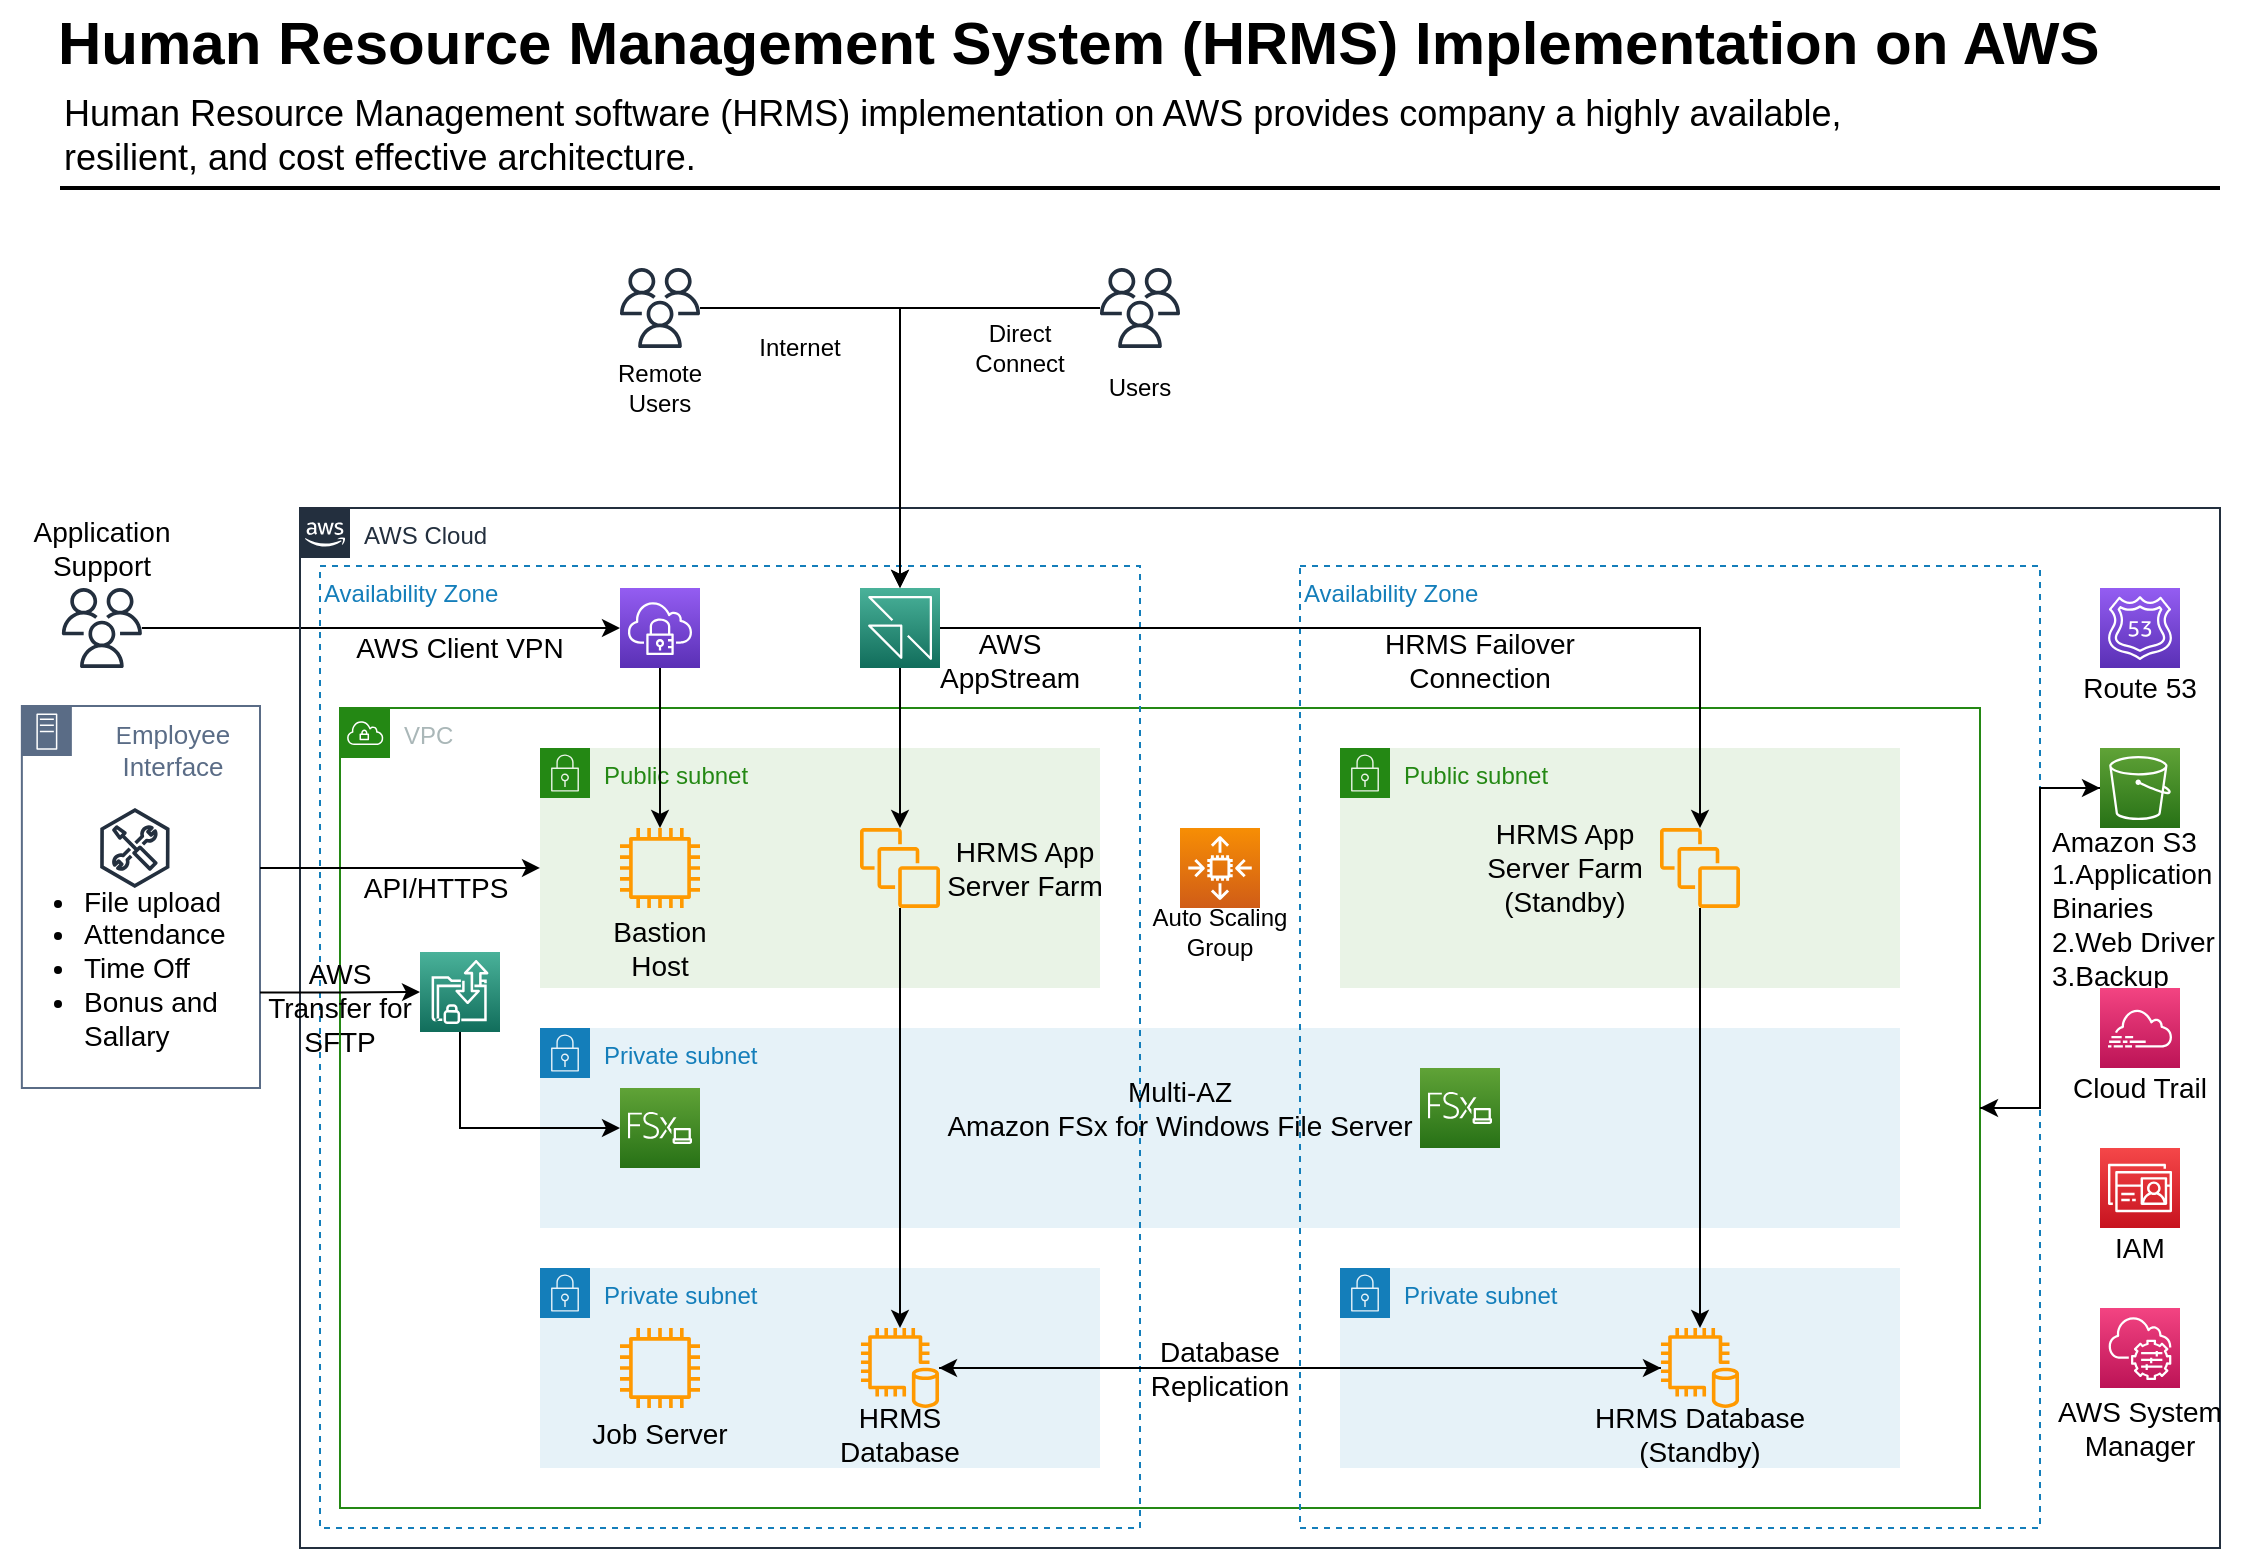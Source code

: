 <mxfile version="15.2.7" type="github">
  <diagram id="Ht1M8jgEwFfnCIfOTk4-" name="Page-1">
    <mxGraphModel dx="1422" dy="661" grid="1" gridSize="10" guides="1" tooltips="1" connect="1" arrows="1" fold="1" page="1" pageScale="1" pageWidth="1169" pageHeight="827" math="0" shadow="0">
      <root>
        <mxCell id="0" />
        <mxCell id="1" parent="0" visible="0" />
        <mxCell id="Jh67MtOWTNyrH5CAgedg-41" value="Groups" parent="0" visible="0" />
        <mxCell id="Jh67MtOWTNyrH5CAgedg-42" value="Icons" style="" parent="0" />
        <mxCell id="Jh67MtOWTNyrH5CAgedg-58" style="edgeStyle=orthogonalEdgeStyle;rounded=0;orthogonalLoop=1;jettySize=auto;html=1;exitX=1;exitY=0.424;exitDx=0;exitDy=0;exitPerimeter=0;" parent="Jh67MtOWTNyrH5CAgedg-42" source="Jh67MtOWTNyrH5CAgedg-55" edge="1">
          <mxGeometry relative="1" as="geometry">
            <mxPoint x="280" y="459.984" as="targetPoint" />
          </mxGeometry>
        </mxCell>
        <mxCell id="BcH7QsxdrP2YL8XhsOHd-153" value="&lt;font style=&quot;font-size: 14px&quot;&gt;&lt;ul&gt;&lt;li&gt;&lt;font style=&quot;font-size: 14px&quot;&gt;File upload&lt;/font&gt;&lt;/li&gt;&lt;li&gt;&lt;font style=&quot;font-size: 14px&quot;&gt;Attendance&lt;/font&gt;&lt;/li&gt;&lt;li&gt;Time Off&lt;/li&gt;&lt;li&gt;Bonus and&lt;br&gt;Sallary&lt;/li&gt;&lt;/ul&gt;&lt;/font&gt;" style="text;html=1;strokeColor=none;fillColor=none;align=left;verticalAlign=middle;whiteSpace=wrap;rounded=0;" vertex="1" parent="Jh67MtOWTNyrH5CAgedg-42">
          <mxGeometry x="10" y="500" width="110" height="20" as="geometry" />
        </mxCell>
        <mxCell id="BcH7QsxdrP2YL8XhsOHd-77" parent="0" />
        <mxCell id="BcH7QsxdrP2YL8XhsOHd-78" value="Human Resource Management System (HRMS) Implementation on AWS" style="text;html=1;resizable=0;points=[];autosize=1;align=left;verticalAlign=top;spacingTop=-4;fontSize=30;fontStyle=1;labelBackgroundColor=none;" vertex="1" parent="BcH7QsxdrP2YL8XhsOHd-77">
          <mxGeometry x="36.5" y="26.5" width="1040" height="40" as="geometry" />
        </mxCell>
        <mxCell id="BcH7QsxdrP2YL8XhsOHd-79" value="&lt;div style=&quot;font-size: 18px&quot;&gt;&lt;font style=&quot;font-size: 18px&quot;&gt;Human Resource Management software (HRMS) implementation on AWS provides company a highly available,&lt;/font&gt;&lt;/div&gt;&lt;div style=&quot;font-size: 18px&quot;&gt;&lt;font style=&quot;font-size: 18px&quot;&gt;resilient, and cost effective architecture.&amp;nbsp;&lt;/font&gt;&lt;/div&gt;" style="text;html=1;resizable=0;points=[];autosize=1;align=left;verticalAlign=top;spacingTop=-4;fontSize=16;labelBackgroundColor=none;" vertex="1" parent="BcH7QsxdrP2YL8XhsOHd-77">
          <mxGeometry x="40" y="70" width="900" height="40" as="geometry" />
        </mxCell>
        <mxCell id="BcH7QsxdrP2YL8XhsOHd-80" value="" style="line;strokeWidth=2;html=1;fontSize=14;labelBackgroundColor=none;" vertex="1" parent="BcH7QsxdrP2YL8XhsOHd-77">
          <mxGeometry x="40" y="115" width="1080" height="10" as="geometry" />
        </mxCell>
        <mxCell id="BcH7QsxdrP2YL8XhsOHd-81" style="edgeStyle=orthogonalEdgeStyle;rounded=0;orthogonalLoop=1;jettySize=auto;html=1;entryX=0;entryY=0.5;entryDx=0;entryDy=0;entryPerimeter=0;" edge="1" parent="BcH7QsxdrP2YL8XhsOHd-77" source="BcH7QsxdrP2YL8XhsOHd-123" target="BcH7QsxdrP2YL8XhsOHd-102">
          <mxGeometry relative="1" as="geometry">
            <mxPoint x="150" y="350" as="targetPoint" />
          </mxGeometry>
        </mxCell>
        <mxCell id="BcH7QsxdrP2YL8XhsOHd-82" value="Groups" parent="0" />
        <mxCell id="BcH7QsxdrP2YL8XhsOHd-92" value="&lt;div style=&quot;text-align: center&quot;&gt;&lt;span&gt;E&lt;/span&gt;&lt;span style=&quot;font-size: 13px&quot;&gt;mployee Interface&lt;/span&gt;&lt;/div&gt;" style="points=[[0,0],[0.25,0],[0.5,0],[0.75,0],[1,0],[1,0.25],[1,0.5],[1,0.75],[1,1],[0.75,1],[0.5,1],[0.25,1],[0,1],[0,0.75],[0,0.5],[0,0.25]];outlineConnect=0;gradientColor=none;html=1;whiteSpace=wrap;fontSize=12;fontStyle=0;shape=mxgraph.aws4.group;grIcon=mxgraph.aws4.group_on_premise;strokeColor=#5A6C86;fillColor=none;verticalAlign=top;align=left;spacingLeft=30;fontColor=#5A6C86;dashed=0;" vertex="1" parent="BcH7QsxdrP2YL8XhsOHd-82">
          <mxGeometry x="20.93" y="379" width="119.07" height="191" as="geometry" />
        </mxCell>
        <mxCell id="BcH7QsxdrP2YL8XhsOHd-83" value="AWS Cloud" style="points=[[0,0],[0.25,0],[0.5,0],[0.75,0],[1,0],[1,0.25],[1,0.5],[1,0.75],[1,1],[0.75,1],[0.5,1],[0.25,1],[0,1],[0,0.75],[0,0.5],[0,0.25]];outlineConnect=0;gradientColor=none;html=1;whiteSpace=wrap;fontSize=12;fontStyle=0;shape=mxgraph.aws4.group;grIcon=mxgraph.aws4.group_aws_cloud_alt;strokeColor=#232F3E;fillColor=none;verticalAlign=top;align=left;spacingLeft=30;fontColor=#232F3E;dashed=0;labelBackgroundColor=none;" vertex="1" parent="BcH7QsxdrP2YL8XhsOHd-82">
          <mxGeometry x="160" y="280" width="960" height="520" as="geometry" />
        </mxCell>
        <mxCell id="BcH7QsxdrP2YL8XhsOHd-86" value="VPC" style="points=[[0,0],[0.25,0],[0.5,0],[0.75,0],[1,0],[1,0.25],[1,0.5],[1,0.75],[1,1],[0.75,1],[0.5,1],[0.25,1],[0,1],[0,0.75],[0,0.5],[0,0.25]];outlineConnect=0;gradientColor=none;html=1;whiteSpace=wrap;fontSize=12;fontStyle=0;shape=mxgraph.aws4.group;grIcon=mxgraph.aws4.group_vpc;strokeColor=#248814;fillColor=none;verticalAlign=top;align=left;spacingLeft=30;fontColor=#AAB7B8;dashed=0;" vertex="1" parent="BcH7QsxdrP2YL8XhsOHd-82">
          <mxGeometry x="180" y="380" width="820" height="400" as="geometry" />
        </mxCell>
        <mxCell id="BcH7QsxdrP2YL8XhsOHd-87" value="Public subnet" style="points=[[0,0],[0.25,0],[0.5,0],[0.75,0],[1,0],[1,0.25],[1,0.5],[1,0.75],[1,1],[0.75,1],[0.5,1],[0.25,1],[0,1],[0,0.75],[0,0.5],[0,0.25]];outlineConnect=0;gradientColor=none;html=1;whiteSpace=wrap;fontSize=12;fontStyle=0;shape=mxgraph.aws4.group;grIcon=mxgraph.aws4.group_security_group;grStroke=0;strokeColor=#248814;fillColor=#E9F3E6;verticalAlign=top;align=left;spacingLeft=30;fontColor=#248814;dashed=0;" vertex="1" parent="BcH7QsxdrP2YL8XhsOHd-82">
          <mxGeometry x="680" y="400" width="280" height="120" as="geometry" />
        </mxCell>
        <mxCell id="BcH7QsxdrP2YL8XhsOHd-88" value="Public subnet" style="points=[[0,0],[0.25,0],[0.5,0],[0.75,0],[1,0],[1,0.25],[1,0.5],[1,0.75],[1,1],[0.75,1],[0.5,1],[0.25,1],[0,1],[0,0.75],[0,0.5],[0,0.25]];outlineConnect=0;gradientColor=none;html=1;whiteSpace=wrap;fontSize=12;fontStyle=0;shape=mxgraph.aws4.group;grIcon=mxgraph.aws4.group_security_group;grStroke=0;strokeColor=#248814;fillColor=#E9F3E6;verticalAlign=top;align=left;spacingLeft=30;fontColor=#248814;dashed=0;" vertex="1" parent="BcH7QsxdrP2YL8XhsOHd-82">
          <mxGeometry x="280" y="400" width="280" height="120" as="geometry" />
        </mxCell>
        <mxCell id="BcH7QsxdrP2YL8XhsOHd-89" value="Private subnet" style="points=[[0,0],[0.25,0],[0.5,0],[0.75,0],[1,0],[1,0.25],[1,0.5],[1,0.75],[1,1],[0.75,1],[0.5,1],[0.25,1],[0,1],[0,0.75],[0,0.5],[0,0.25]];outlineConnect=0;gradientColor=none;html=1;whiteSpace=wrap;fontSize=12;fontStyle=0;shape=mxgraph.aws4.group;grIcon=mxgraph.aws4.group_security_group;grStroke=0;strokeColor=#147EBA;fillColor=#E6F2F8;verticalAlign=top;align=left;spacingLeft=30;fontColor=#147EBA;dashed=0;" vertex="1" parent="BcH7QsxdrP2YL8XhsOHd-82">
          <mxGeometry x="280" y="540" width="680" height="100" as="geometry" />
        </mxCell>
        <mxCell id="BcH7QsxdrP2YL8XhsOHd-90" value="Private subnet" style="points=[[0,0],[0.25,0],[0.5,0],[0.75,0],[1,0],[1,0.25],[1,0.5],[1,0.75],[1,1],[0.75,1],[0.5,1],[0.25,1],[0,1],[0,0.75],[0,0.5],[0,0.25]];outlineConnect=0;gradientColor=none;html=1;whiteSpace=wrap;fontSize=12;fontStyle=0;shape=mxgraph.aws4.group;grIcon=mxgraph.aws4.group_security_group;grStroke=0;strokeColor=#147EBA;fillColor=#E6F2F8;verticalAlign=top;align=left;spacingLeft=30;fontColor=#147EBA;dashed=0;" vertex="1" parent="BcH7QsxdrP2YL8XhsOHd-82">
          <mxGeometry x="280" y="660" width="280" height="100" as="geometry" />
        </mxCell>
        <mxCell id="BcH7QsxdrP2YL8XhsOHd-91" value="Private subnet" style="points=[[0,0],[0.25,0],[0.5,0],[0.75,0],[1,0],[1,0.25],[1,0.5],[1,0.75],[1,1],[0.75,1],[0.5,1],[0.25,1],[0,1],[0,0.75],[0,0.5],[0,0.25]];outlineConnect=0;gradientColor=none;html=1;whiteSpace=wrap;fontSize=12;fontStyle=0;shape=mxgraph.aws4.group;grIcon=mxgraph.aws4.group_security_group;grStroke=0;strokeColor=#147EBA;fillColor=#E6F2F8;verticalAlign=top;align=left;spacingLeft=30;fontColor=#147EBA;dashed=0;" vertex="1" parent="BcH7QsxdrP2YL8XhsOHd-82">
          <mxGeometry x="680" y="660" width="280" height="100" as="geometry" />
        </mxCell>
        <mxCell id="BcH7QsxdrP2YL8XhsOHd-84" value="Availability Zone" style="fillColor=none;strokeColor=#147EBA;dashed=1;verticalAlign=top;fontStyle=0;fontColor=#147EBA;align=left;" vertex="1" parent="BcH7QsxdrP2YL8XhsOHd-82">
          <mxGeometry x="170" y="309" width="410" height="481" as="geometry" />
        </mxCell>
        <mxCell id="BcH7QsxdrP2YL8XhsOHd-85" value="Availability Zone" style="fillColor=none;strokeColor=#147EBA;dashed=1;verticalAlign=top;fontStyle=0;fontColor=#147EBA;align=left;" vertex="1" parent="BcH7QsxdrP2YL8XhsOHd-82">
          <mxGeometry x="660" y="309" width="370" height="481" as="geometry" />
        </mxCell>
        <mxCell id="BcH7QsxdrP2YL8XhsOHd-93" value="Icons" parent="0" />
        <mxCell id="BcH7QsxdrP2YL8XhsOHd-94" style="edgeStyle=orthogonalEdgeStyle;rounded=0;orthogonalLoop=1;jettySize=auto;html=1;entryX=0.5;entryY=0;entryDx=0;entryDy=0;entryPerimeter=0;" edge="1" parent="BcH7QsxdrP2YL8XhsOHd-93" source="BcH7QsxdrP2YL8XhsOHd-95" target="BcH7QsxdrP2YL8XhsOHd-100">
          <mxGeometry relative="1" as="geometry" />
        </mxCell>
        <mxCell id="BcH7QsxdrP2YL8XhsOHd-95" value="" style="outlineConnect=0;fontColor=#232F3E;gradientColor=none;fillColor=#232F3E;strokeColor=none;dashed=0;verticalLabelPosition=bottom;verticalAlign=top;align=center;html=1;fontSize=12;fontStyle=0;aspect=fixed;pointerEvents=1;shape=mxgraph.aws4.users;" vertex="1" parent="BcH7QsxdrP2YL8XhsOHd-93">
          <mxGeometry x="320" y="160" width="40" height="40" as="geometry" />
        </mxCell>
        <mxCell id="BcH7QsxdrP2YL8XhsOHd-96" style="edgeStyle=orthogonalEdgeStyle;rounded=0;orthogonalLoop=1;jettySize=auto;html=1;entryX=0.5;entryY=0;entryDx=0;entryDy=0;entryPerimeter=0;" edge="1" parent="BcH7QsxdrP2YL8XhsOHd-93" source="BcH7QsxdrP2YL8XhsOHd-97" target="BcH7QsxdrP2YL8XhsOHd-100">
          <mxGeometry relative="1" as="geometry" />
        </mxCell>
        <mxCell id="BcH7QsxdrP2YL8XhsOHd-97" value="" style="outlineConnect=0;fontColor=#232F3E;gradientColor=none;fillColor=#232F3E;strokeColor=none;dashed=0;verticalLabelPosition=bottom;verticalAlign=top;align=center;html=1;fontSize=12;fontStyle=0;aspect=fixed;pointerEvents=1;shape=mxgraph.aws4.users;" vertex="1" parent="BcH7QsxdrP2YL8XhsOHd-93">
          <mxGeometry x="560" y="160" width="40" height="40" as="geometry" />
        </mxCell>
        <mxCell id="BcH7QsxdrP2YL8XhsOHd-98" style="edgeStyle=orthogonalEdgeStyle;rounded=0;orthogonalLoop=1;jettySize=auto;html=1;entryX=0.5;entryY=0;entryDx=0;entryDy=0;entryPerimeter=0;" edge="1" parent="BcH7QsxdrP2YL8XhsOHd-93" source="BcH7QsxdrP2YL8XhsOHd-100" target="BcH7QsxdrP2YL8XhsOHd-105">
          <mxGeometry relative="1" as="geometry" />
        </mxCell>
        <mxCell id="BcH7QsxdrP2YL8XhsOHd-99" style="edgeStyle=orthogonalEdgeStyle;rounded=0;orthogonalLoop=1;jettySize=auto;html=1;" edge="1" parent="BcH7QsxdrP2YL8XhsOHd-93" source="BcH7QsxdrP2YL8XhsOHd-100" target="BcH7QsxdrP2YL8XhsOHd-114">
          <mxGeometry relative="1" as="geometry" />
        </mxCell>
        <mxCell id="BcH7QsxdrP2YL8XhsOHd-100" value="" style="points=[[0,0,0],[0.25,0,0],[0.5,0,0],[0.75,0,0],[1,0,0],[0,1,0],[0.25,1,0],[0.5,1,0],[0.75,1,0],[1,1,0],[0,0.25,0],[0,0.5,0],[0,0.75,0],[1,0.25,0],[1,0.5,0],[1,0.75,0]];outlineConnect=0;fontColor=#232F3E;gradientColor=#4AB29A;gradientDirection=north;fillColor=#116D5B;strokeColor=#ffffff;dashed=0;verticalLabelPosition=bottom;verticalAlign=top;align=center;html=1;fontSize=12;fontStyle=0;aspect=fixed;shape=mxgraph.aws4.resourceIcon;resIcon=mxgraph.aws4.appstream_20;" vertex="1" parent="BcH7QsxdrP2YL8XhsOHd-93">
          <mxGeometry x="440" y="320" width="40" height="40" as="geometry" />
        </mxCell>
        <mxCell id="BcH7QsxdrP2YL8XhsOHd-101" style="edgeStyle=orthogonalEdgeStyle;rounded=0;orthogonalLoop=1;jettySize=auto;html=1;" edge="1" parent="BcH7QsxdrP2YL8XhsOHd-93" source="BcH7QsxdrP2YL8XhsOHd-102" target="BcH7QsxdrP2YL8XhsOHd-103">
          <mxGeometry relative="1" as="geometry" />
        </mxCell>
        <mxCell id="BcH7QsxdrP2YL8XhsOHd-102" value="" style="points=[[0,0,0],[0.25,0,0],[0.5,0,0],[0.75,0,0],[1,0,0],[0,1,0],[0.25,1,0],[0.5,1,0],[0.75,1,0],[1,1,0],[0,0.25,0],[0,0.5,0],[0,0.75,0],[1,0.25,0],[1,0.5,0],[1,0.75,0]];outlineConnect=0;fontColor=#232F3E;gradientColor=#945DF2;gradientDirection=north;fillColor=#5A30B5;strokeColor=#ffffff;dashed=0;verticalLabelPosition=bottom;verticalAlign=top;align=center;html=1;fontSize=12;fontStyle=0;aspect=fixed;shape=mxgraph.aws4.resourceIcon;resIcon=mxgraph.aws4.client_vpn;" vertex="1" parent="BcH7QsxdrP2YL8XhsOHd-93">
          <mxGeometry x="320" y="320" width="40" height="40" as="geometry" />
        </mxCell>
        <mxCell id="BcH7QsxdrP2YL8XhsOHd-103" value="" style="outlineConnect=0;fontColor=#232F3E;gradientColor=none;fillColor=#FF9900;strokeColor=none;dashed=0;verticalLabelPosition=bottom;verticalAlign=top;align=center;html=1;fontSize=12;fontStyle=0;aspect=fixed;pointerEvents=1;shape=mxgraph.aws4.instance2;" vertex="1" parent="BcH7QsxdrP2YL8XhsOHd-93">
          <mxGeometry x="320" y="440" width="40" height="40" as="geometry" />
        </mxCell>
        <mxCell id="BcH7QsxdrP2YL8XhsOHd-104" style="edgeStyle=orthogonalEdgeStyle;rounded=0;orthogonalLoop=1;jettySize=auto;html=1;" edge="1" parent="BcH7QsxdrP2YL8XhsOHd-93" source="BcH7QsxdrP2YL8XhsOHd-105" target="BcH7QsxdrP2YL8XhsOHd-111">
          <mxGeometry relative="1" as="geometry" />
        </mxCell>
        <mxCell id="BcH7QsxdrP2YL8XhsOHd-105" value="" style="outlineConnect=0;fontColor=#232F3E;gradientColor=none;fillColor=#FF9900;strokeColor=none;dashed=0;verticalLabelPosition=bottom;verticalAlign=top;align=center;html=1;fontSize=12;fontStyle=0;aspect=fixed;pointerEvents=1;shape=mxgraph.aws4.instances;" vertex="1" parent="BcH7QsxdrP2YL8XhsOHd-93">
          <mxGeometry x="440" y="440" width="40" height="40" as="geometry" />
        </mxCell>
        <mxCell id="BcH7QsxdrP2YL8XhsOHd-106" style="edgeStyle=orthogonalEdgeStyle;rounded=0;orthogonalLoop=1;jettySize=auto;html=1;entryX=0;entryY=0.5;entryDx=0;entryDy=0;entryPerimeter=0;exitX=0.5;exitY=1;exitDx=0;exitDy=0;exitPerimeter=0;" edge="1" parent="BcH7QsxdrP2YL8XhsOHd-93" source="BcH7QsxdrP2YL8XhsOHd-107" target="BcH7QsxdrP2YL8XhsOHd-108">
          <mxGeometry relative="1" as="geometry">
            <mxPoint x="240" y="600" as="targetPoint" />
          </mxGeometry>
        </mxCell>
        <mxCell id="BcH7QsxdrP2YL8XhsOHd-107" value="" style="points=[[0,0,0],[0.25,0,0],[0.5,0,0],[0.75,0,0],[1,0,0],[0,1,0],[0.25,1,0],[0.5,1,0],[0.75,1,0],[1,1,0],[0,0.25,0],[0,0.5,0],[0,0.75,0],[1,0.25,0],[1,0.5,0],[1,0.75,0]];outlineConnect=0;fontColor=#232F3E;gradientColor=#4AB29A;gradientDirection=north;fillColor=#116D5B;strokeColor=#ffffff;dashed=0;verticalLabelPosition=bottom;verticalAlign=top;align=center;html=1;fontSize=12;fontStyle=0;aspect=fixed;shape=mxgraph.aws4.resourceIcon;resIcon=mxgraph.aws4.transfer_for_sftp;" vertex="1" parent="BcH7QsxdrP2YL8XhsOHd-93">
          <mxGeometry x="220" y="502" width="40" height="40" as="geometry" />
        </mxCell>
        <mxCell id="BcH7QsxdrP2YL8XhsOHd-108" value="" style="points=[[0,0,0],[0.25,0,0],[0.5,0,0],[0.75,0,0],[1,0,0],[0,1,0],[0.25,1,0],[0.5,1,0],[0.75,1,0],[1,1,0],[0,0.25,0],[0,0.5,0],[0,0.75,0],[1,0.25,0],[1,0.5,0],[1,0.75,0]];outlineConnect=0;fontColor=#232F3E;gradientColor=#60A337;gradientDirection=north;fillColor=#277116;strokeColor=#ffffff;dashed=0;verticalLabelPosition=bottom;verticalAlign=top;align=center;html=1;fontSize=12;fontStyle=0;aspect=fixed;shape=mxgraph.aws4.resourceIcon;resIcon=mxgraph.aws4.fsx_for_windows_file_server;" vertex="1" parent="BcH7QsxdrP2YL8XhsOHd-93">
          <mxGeometry x="320" y="570" width="40" height="40" as="geometry" />
        </mxCell>
        <mxCell id="BcH7QsxdrP2YL8XhsOHd-109" value="" style="outlineConnect=0;fontColor=#232F3E;gradientColor=none;fillColor=#FF9900;strokeColor=none;dashed=0;verticalLabelPosition=bottom;verticalAlign=top;align=center;html=1;fontSize=12;fontStyle=0;aspect=fixed;pointerEvents=1;shape=mxgraph.aws4.instance2;" vertex="1" parent="BcH7QsxdrP2YL8XhsOHd-93">
          <mxGeometry x="320" y="690" width="40" height="40" as="geometry" />
        </mxCell>
        <mxCell id="BcH7QsxdrP2YL8XhsOHd-110" style="edgeStyle=orthogonalEdgeStyle;rounded=0;orthogonalLoop=1;jettySize=auto;html=1;" edge="1" parent="BcH7QsxdrP2YL8XhsOHd-93" source="BcH7QsxdrP2YL8XhsOHd-111" target="BcH7QsxdrP2YL8XhsOHd-117">
          <mxGeometry relative="1" as="geometry" />
        </mxCell>
        <mxCell id="BcH7QsxdrP2YL8XhsOHd-111" value="" style="outlineConnect=0;fontColor=#232F3E;gradientColor=none;fillColor=#FF9900;strokeColor=none;dashed=0;verticalLabelPosition=bottom;verticalAlign=top;align=center;html=1;fontSize=12;fontStyle=0;aspect=fixed;pointerEvents=1;shape=mxgraph.aws4.db_on_instance2;" vertex="1" parent="BcH7QsxdrP2YL8XhsOHd-93">
          <mxGeometry x="440" y="690" width="40" height="40" as="geometry" />
        </mxCell>
        <mxCell id="BcH7QsxdrP2YL8XhsOHd-112" value="" style="points=[[0,0,0],[0.25,0,0],[0.5,0,0],[0.75,0,0],[1,0,0],[0,1,0],[0.25,1,0],[0.5,1,0],[0.75,1,0],[1,1,0],[0,0.25,0],[0,0.5,0],[0,0.75,0],[1,0.25,0],[1,0.5,0],[1,0.75,0]];outlineConnect=0;fontColor=#232F3E;gradientColor=#F78E04;gradientDirection=north;fillColor=#D05C17;strokeColor=#ffffff;dashed=0;verticalLabelPosition=bottom;verticalAlign=top;align=center;html=1;fontSize=12;fontStyle=0;aspect=fixed;shape=mxgraph.aws4.resourceIcon;resIcon=mxgraph.aws4.auto_scaling2;" vertex="1" parent="BcH7QsxdrP2YL8XhsOHd-93">
          <mxGeometry x="600" y="440" width="40" height="40" as="geometry" />
        </mxCell>
        <mxCell id="BcH7QsxdrP2YL8XhsOHd-113" style="edgeStyle=orthogonalEdgeStyle;rounded=0;orthogonalLoop=1;jettySize=auto;html=1;" edge="1" parent="BcH7QsxdrP2YL8XhsOHd-93" source="BcH7QsxdrP2YL8XhsOHd-114" target="BcH7QsxdrP2YL8XhsOHd-117">
          <mxGeometry relative="1" as="geometry" />
        </mxCell>
        <mxCell id="BcH7QsxdrP2YL8XhsOHd-114" value="" style="outlineConnect=0;fontColor=#232F3E;gradientColor=none;fillColor=#FF9900;strokeColor=none;dashed=0;verticalLabelPosition=bottom;verticalAlign=top;align=center;html=1;fontSize=12;fontStyle=0;aspect=fixed;pointerEvents=1;shape=mxgraph.aws4.instances;" vertex="1" parent="BcH7QsxdrP2YL8XhsOHd-93">
          <mxGeometry x="840" y="440" width="40" height="40" as="geometry" />
        </mxCell>
        <mxCell id="BcH7QsxdrP2YL8XhsOHd-115" value="" style="points=[[0,0,0],[0.25,0,0],[0.5,0,0],[0.75,0,0],[1,0,0],[0,1,0],[0.25,1,0],[0.5,1,0],[0.75,1,0],[1,1,0],[0,0.25,0],[0,0.5,0],[0,0.75,0],[1,0.25,0],[1,0.5,0],[1,0.75,0]];outlineConnect=0;fontColor=#232F3E;gradientColor=#60A337;gradientDirection=north;fillColor=#277116;strokeColor=#ffffff;dashed=0;verticalLabelPosition=bottom;verticalAlign=top;align=center;html=1;fontSize=12;fontStyle=0;aspect=fixed;shape=mxgraph.aws4.resourceIcon;resIcon=mxgraph.aws4.fsx_for_windows_file_server;" vertex="1" parent="BcH7QsxdrP2YL8XhsOHd-93">
          <mxGeometry x="720" y="560" width="40" height="40" as="geometry" />
        </mxCell>
        <mxCell id="BcH7QsxdrP2YL8XhsOHd-116" style="edgeStyle=orthogonalEdgeStyle;rounded=0;orthogonalLoop=1;jettySize=auto;html=1;" edge="1" parent="BcH7QsxdrP2YL8XhsOHd-93" source="BcH7QsxdrP2YL8XhsOHd-117" target="BcH7QsxdrP2YL8XhsOHd-111">
          <mxGeometry relative="1" as="geometry" />
        </mxCell>
        <mxCell id="BcH7QsxdrP2YL8XhsOHd-117" value="" style="outlineConnect=0;fontColor=#232F3E;gradientColor=none;fillColor=#FF9900;strokeColor=none;dashed=0;verticalLabelPosition=bottom;verticalAlign=top;align=center;html=1;fontSize=12;fontStyle=0;aspect=fixed;pointerEvents=1;shape=mxgraph.aws4.db_on_instance2;" vertex="1" parent="BcH7QsxdrP2YL8XhsOHd-93">
          <mxGeometry x="840" y="690" width="40" height="40" as="geometry" />
        </mxCell>
        <mxCell id="BcH7QsxdrP2YL8XhsOHd-118" value="" style="points=[[0,0,0],[0.25,0,0],[0.5,0,0],[0.75,0,0],[1,0,0],[0,1,0],[0.25,1,0],[0.5,1,0],[0.75,1,0],[1,1,0],[0,0.25,0],[0,0.5,0],[0,0.75,0],[1,0.25,0],[1,0.5,0],[1,0.75,0]];points=[[0,0,0],[0.25,0,0],[0.5,0,0],[0.75,0,0],[1,0,0],[0,1,0],[0.25,1,0],[0.5,1,0],[0.75,1,0],[1,1,0],[0,0.25,0],[0,0.5,0],[0,0.75,0],[1,0.25,0],[1,0.5,0],[1,0.75,0]];outlineConnect=0;fontColor=#232F3E;gradientColor=#F34482;gradientDirection=north;fillColor=#BC1356;strokeColor=#ffffff;dashed=0;verticalLabelPosition=bottom;verticalAlign=top;align=center;html=1;fontSize=12;fontStyle=0;aspect=fixed;shape=mxgraph.aws4.resourceIcon;resIcon=mxgraph.aws4.systems_manager;" vertex="1" parent="BcH7QsxdrP2YL8XhsOHd-93">
          <mxGeometry x="1060" y="680" width="40" height="40" as="geometry" />
        </mxCell>
        <mxCell id="BcH7QsxdrP2YL8XhsOHd-119" value="" style="points=[[0,0,0],[0.25,0,0],[0.5,0,0],[0.75,0,0],[1,0,0],[0,1,0],[0.25,1,0],[0.5,1,0],[0.75,1,0],[1,1,0],[0,0.25,0],[0,0.5,0],[0,0.75,0],[1,0.25,0],[1,0.5,0],[1,0.75,0]];outlineConnect=0;fontColor=#232F3E;gradientColor=#F54749;gradientDirection=north;fillColor=#C7131F;strokeColor=#ffffff;dashed=0;verticalLabelPosition=bottom;verticalAlign=top;align=center;html=1;fontSize=12;fontStyle=0;aspect=fixed;shape=mxgraph.aws4.resourceIcon;resIcon=mxgraph.aws4.directory_service;" vertex="1" parent="BcH7QsxdrP2YL8XhsOHd-93">
          <mxGeometry x="1060" y="600" width="40" height="40" as="geometry" />
        </mxCell>
        <mxCell id="BcH7QsxdrP2YL8XhsOHd-120" style="edgeStyle=orthogonalEdgeStyle;rounded=0;orthogonalLoop=1;jettySize=auto;html=1;" edge="1" parent="BcH7QsxdrP2YL8XhsOHd-93" source="BcH7QsxdrP2YL8XhsOHd-121" target="BcH7QsxdrP2YL8XhsOHd-86">
          <mxGeometry relative="1" as="geometry" />
        </mxCell>
        <mxCell id="BcH7QsxdrP2YL8XhsOHd-121" value="" style="points=[[0,0,0],[0.25,0,0],[0.5,0,0],[0.75,0,0],[1,0,0],[0,1,0],[0.25,1,0],[0.5,1,0],[0.75,1,0],[1,1,0],[0,0.25,0],[0,0.5,0],[0,0.75,0],[1,0.25,0],[1,0.5,0],[1,0.75,0]];outlineConnect=0;fontColor=#232F3E;gradientColor=#60A337;gradientDirection=north;fillColor=#277116;strokeColor=#ffffff;dashed=0;verticalLabelPosition=bottom;verticalAlign=top;align=center;html=1;fontSize=12;fontStyle=0;aspect=fixed;shape=mxgraph.aws4.resourceIcon;resIcon=mxgraph.aws4.s3;" vertex="1" parent="BcH7QsxdrP2YL8XhsOHd-93">
          <mxGeometry x="1060" y="400" width="40" height="40" as="geometry" />
        </mxCell>
        <mxCell id="BcH7QsxdrP2YL8XhsOHd-122" value="" style="points=[[0,0,0],[0.25,0,0],[0.5,0,0],[0.75,0,0],[1,0,0],[0,1,0],[0.25,1,0],[0.5,1,0],[0.75,1,0],[1,1,0],[0,0.25,0],[0,0.5,0],[0,0.75,0],[1,0.25,0],[1,0.5,0],[1,0.75,0]];outlineConnect=0;fontColor=#232F3E;gradientColor=#945DF2;gradientDirection=north;fillColor=#5A30B5;strokeColor=#ffffff;dashed=0;verticalLabelPosition=bottom;verticalAlign=top;align=center;html=1;fontSize=12;fontStyle=0;aspect=fixed;shape=mxgraph.aws4.resourceIcon;resIcon=mxgraph.aws4.route_53;" vertex="1" parent="BcH7QsxdrP2YL8XhsOHd-93">
          <mxGeometry x="1060" y="320" width="40" height="40" as="geometry" />
        </mxCell>
        <mxCell id="BcH7QsxdrP2YL8XhsOHd-123" value="" style="outlineConnect=0;fontColor=#232F3E;gradientColor=none;fillColor=#232F3E;strokeColor=none;dashed=0;verticalLabelPosition=bottom;verticalAlign=top;align=center;html=1;fontSize=12;fontStyle=0;aspect=fixed;pointerEvents=1;shape=mxgraph.aws4.users;" vertex="1" parent="BcH7QsxdrP2YL8XhsOHd-93">
          <mxGeometry x="40.93" y="320" width="40" height="40" as="geometry" />
        </mxCell>
        <mxCell id="BcH7QsxdrP2YL8XhsOHd-124" value="" style="outlineConnect=0;fontColor=#232F3E;gradientColor=none;fillColor=#232F3E;strokeColor=none;dashed=0;verticalLabelPosition=bottom;verticalAlign=top;align=center;html=1;fontSize=12;fontStyle=0;aspect=fixed;pointerEvents=1;shape=mxgraph.aws4.external_toolkit;spacing=0;" vertex="1" parent="BcH7QsxdrP2YL8XhsOHd-93">
          <mxGeometry x="60" y="430" width="34.87" height="40" as="geometry" />
        </mxCell>
        <mxCell id="BcH7QsxdrP2YL8XhsOHd-125" style="edgeStyle=orthogonalEdgeStyle;rounded=0;orthogonalLoop=1;jettySize=auto;html=1;exitX=1;exitY=0.424;exitDx=0;exitDy=0;exitPerimeter=0;" edge="1" parent="BcH7QsxdrP2YL8XhsOHd-93" source="BcH7QsxdrP2YL8XhsOHd-92" target="BcH7QsxdrP2YL8XhsOHd-88">
          <mxGeometry relative="1" as="geometry" />
        </mxCell>
        <mxCell id="BcH7QsxdrP2YL8XhsOHd-126" style="edgeStyle=orthogonalEdgeStyle;rounded=0;orthogonalLoop=1;jettySize=auto;html=1;exitX=1;exitY=0.75;exitDx=0;exitDy=0;" edge="1" parent="BcH7QsxdrP2YL8XhsOHd-93" source="BcH7QsxdrP2YL8XhsOHd-92" target="BcH7QsxdrP2YL8XhsOHd-107">
          <mxGeometry relative="1" as="geometry" />
        </mxCell>
        <mxCell id="BcH7QsxdrP2YL8XhsOHd-127" style="edgeStyle=orthogonalEdgeStyle;rounded=0;orthogonalLoop=1;jettySize=auto;html=1;entryX=0;entryY=0.5;entryDx=0;entryDy=0;entryPerimeter=0;" edge="1" parent="BcH7QsxdrP2YL8XhsOHd-93" source="BcH7QsxdrP2YL8XhsOHd-86" target="BcH7QsxdrP2YL8XhsOHd-121">
          <mxGeometry relative="1" as="geometry" />
        </mxCell>
        <mxCell id="BcH7QsxdrP2YL8XhsOHd-128" value="Remote Users" style="text;html=1;strokeColor=none;fillColor=none;align=center;verticalAlign=middle;whiteSpace=wrap;rounded=0;" vertex="1" parent="BcH7QsxdrP2YL8XhsOHd-93">
          <mxGeometry x="320" y="210" width="40" height="20" as="geometry" />
        </mxCell>
        <mxCell id="BcH7QsxdrP2YL8XhsOHd-129" value="Users" style="text;html=1;strokeColor=none;fillColor=none;align=center;verticalAlign=middle;whiteSpace=wrap;rounded=0;" vertex="1" parent="BcH7QsxdrP2YL8XhsOHd-93">
          <mxGeometry x="560" y="210" width="40" height="20" as="geometry" />
        </mxCell>
        <mxCell id="BcH7QsxdrP2YL8XhsOHd-130" value="Direct Connect" style="text;html=1;strokeColor=none;fillColor=none;align=center;verticalAlign=middle;whiteSpace=wrap;rounded=0;" vertex="1" parent="BcH7QsxdrP2YL8XhsOHd-93">
          <mxGeometry x="500" y="190" width="40" height="20" as="geometry" />
        </mxCell>
        <mxCell id="BcH7QsxdrP2YL8XhsOHd-131" value="Internet" style="text;html=1;strokeColor=none;fillColor=none;align=center;verticalAlign=middle;whiteSpace=wrap;rounded=0;" vertex="1" parent="BcH7QsxdrP2YL8XhsOHd-93">
          <mxGeometry x="390" y="190" width="40" height="20" as="geometry" />
        </mxCell>
        <mxCell id="BcH7QsxdrP2YL8XhsOHd-132" value="&lt;font style=&quot;font-size: 14px&quot;&gt;Multi-AZ&lt;br&gt;Amazon FSx for Windows File Server&lt;/font&gt;" style="text;html=1;strokeColor=none;fillColor=none;align=center;verticalAlign=middle;whiteSpace=wrap;rounded=0;" vertex="1" parent="BcH7QsxdrP2YL8XhsOHd-93">
          <mxGeometry x="480" y="570" width="240" height="20" as="geometry" />
        </mxCell>
        <mxCell id="BcH7QsxdrP2YL8XhsOHd-133" value="Auto Scaling Group" style="text;html=1;strokeColor=none;fillColor=none;align=center;verticalAlign=middle;whiteSpace=wrap;rounded=0;" vertex="1" parent="BcH7QsxdrP2YL8XhsOHd-93">
          <mxGeometry x="580" y="482" width="80" height="20" as="geometry" />
        </mxCell>
        <mxCell id="BcH7QsxdrP2YL8XhsOHd-134" value="&lt;font style=&quot;font-size: 14px&quot;&gt;Database Replication&lt;/font&gt;" style="text;html=1;strokeColor=none;fillColor=none;align=center;verticalAlign=middle;whiteSpace=wrap;rounded=0;" vertex="1" parent="BcH7QsxdrP2YL8XhsOHd-93">
          <mxGeometry x="560" y="700" width="120" height="20" as="geometry" />
        </mxCell>
        <mxCell id="BcH7QsxdrP2YL8XhsOHd-135" value="&lt;font style=&quot;font-size: 14px&quot;&gt;AWS Transfer for SFTP&lt;/font&gt;" style="text;html=1;strokeColor=none;fillColor=none;align=center;verticalAlign=middle;whiteSpace=wrap;rounded=0;" vertex="1" parent="BcH7QsxdrP2YL8XhsOHd-93">
          <mxGeometry x="140" y="520" width="80" height="20" as="geometry" />
        </mxCell>
        <mxCell id="BcH7QsxdrP2YL8XhsOHd-136" value="&lt;font style=&quot;font-size: 14px&quot;&gt;API/HTTPS&amp;nbsp;&lt;/font&gt;" style="text;html=1;strokeColor=none;fillColor=none;align=center;verticalAlign=middle;whiteSpace=wrap;rounded=0;" vertex="1" parent="BcH7QsxdrP2YL8XhsOHd-93">
          <mxGeometry x="190" y="460" width="80" height="20" as="geometry" />
        </mxCell>
        <mxCell id="BcH7QsxdrP2YL8XhsOHd-137" value="&lt;font style=&quot;font-size: 14px&quot;&gt;Application Support&lt;/font&gt;" style="text;html=1;strokeColor=none;fillColor=none;align=center;verticalAlign=middle;whiteSpace=wrap;rounded=0;" vertex="1" parent="BcH7QsxdrP2YL8XhsOHd-93">
          <mxGeometry x="20.93" y="290" width="80" height="20" as="geometry" />
        </mxCell>
        <mxCell id="BcH7QsxdrP2YL8XhsOHd-138" value="&lt;font style=&quot;font-size: 14px&quot;&gt;AWS Client VPN&lt;/font&gt;" style="text;html=1;strokeColor=none;fillColor=none;align=center;verticalAlign=middle;whiteSpace=wrap;rounded=0;" vertex="1" parent="BcH7QsxdrP2YL8XhsOHd-93">
          <mxGeometry x="180" y="340" width="120" height="20" as="geometry" />
        </mxCell>
        <mxCell id="BcH7QsxdrP2YL8XhsOHd-139" value="&lt;font style=&quot;font-size: 14px&quot;&gt;Bastion Host&lt;/font&gt;" style="text;html=1;strokeColor=none;fillColor=none;align=center;verticalAlign=middle;whiteSpace=wrap;rounded=0;" vertex="1" parent="BcH7QsxdrP2YL8XhsOHd-93">
          <mxGeometry x="300" y="490" width="80" height="20" as="geometry" />
        </mxCell>
        <mxCell id="BcH7QsxdrP2YL8XhsOHd-140" value="&lt;font style=&quot;font-size: 14px&quot;&gt;HRMS App Server Farm&lt;/font&gt;" style="text;html=1;strokeColor=none;fillColor=none;align=center;verticalAlign=middle;whiteSpace=wrap;rounded=0;" vertex="1" parent="BcH7QsxdrP2YL8XhsOHd-93">
          <mxGeometry x="480" y="450" width="85" height="20" as="geometry" />
        </mxCell>
        <mxCell id="BcH7QsxdrP2YL8XhsOHd-141" value="&lt;font style=&quot;font-size: 14px&quot;&gt;HRMS App Server Farm&lt;br&gt;(Standby)&lt;br&gt;&lt;/font&gt;" style="text;html=1;strokeColor=none;fillColor=none;align=center;verticalAlign=middle;whiteSpace=wrap;rounded=0;" vertex="1" parent="BcH7QsxdrP2YL8XhsOHd-93">
          <mxGeometry x="750" y="450" width="85" height="20" as="geometry" />
        </mxCell>
        <mxCell id="BcH7QsxdrP2YL8XhsOHd-142" value="&lt;font style=&quot;font-size: 14px&quot;&gt;HRMS Failover Connection&lt;br&gt;&lt;/font&gt;" style="text;html=1;strokeColor=none;fillColor=none;align=center;verticalAlign=middle;whiteSpace=wrap;rounded=0;" vertex="1" parent="BcH7QsxdrP2YL8XhsOHd-93">
          <mxGeometry x="680" y="346" width="140" height="20" as="geometry" />
        </mxCell>
        <mxCell id="BcH7QsxdrP2YL8XhsOHd-143" value="&lt;font style=&quot;font-size: 14px&quot;&gt;Job Server&lt;/font&gt;" style="text;html=1;strokeColor=none;fillColor=none;align=center;verticalAlign=middle;whiteSpace=wrap;rounded=0;" vertex="1" parent="BcH7QsxdrP2YL8XhsOHd-93">
          <mxGeometry x="300" y="733" width="80" height="20" as="geometry" />
        </mxCell>
        <mxCell id="BcH7QsxdrP2YL8XhsOHd-144" value="&lt;font style=&quot;font-size: 14px&quot;&gt;HRMS Database&lt;/font&gt;" style="text;html=1;strokeColor=none;fillColor=none;align=center;verticalAlign=middle;whiteSpace=wrap;rounded=0;" vertex="1" parent="BcH7QsxdrP2YL8XhsOHd-93">
          <mxGeometry x="420" y="733" width="80" height="20" as="geometry" />
        </mxCell>
        <mxCell id="BcH7QsxdrP2YL8XhsOHd-145" value="&lt;font style=&quot;font-size: 14px&quot;&gt;HRMS Database&lt;br&gt;(Standby)&lt;br&gt;&lt;/font&gt;" style="text;html=1;strokeColor=none;fillColor=none;align=center;verticalAlign=middle;whiteSpace=wrap;rounded=0;" vertex="1" parent="BcH7QsxdrP2YL8XhsOHd-93">
          <mxGeometry x="805" y="733" width="110" height="20" as="geometry" />
        </mxCell>
        <mxCell id="BcH7QsxdrP2YL8XhsOHd-146" value="&lt;div style=&quot;text-align: left&quot;&gt;&lt;span style=&quot;font-size: 14px&quot;&gt;Amazon S3&lt;/span&gt;&lt;/div&gt;&lt;font style=&quot;font-size: 14px&quot;&gt;&lt;div style=&quot;text-align: left&quot;&gt;&lt;span&gt;1.Application&amp;nbsp; Binaries&lt;/span&gt;&lt;/div&gt;&lt;/font&gt;&lt;font style=&quot;font-size: 14px&quot;&gt;&lt;div style=&quot;text-align: left&quot;&gt;&lt;span&gt;2.Web Driver&amp;nbsp;&lt;/span&gt;&lt;/div&gt;&lt;div style=&quot;text-align: left&quot;&gt;&lt;span&gt;3.Backup&lt;/span&gt;&lt;/div&gt;&lt;/font&gt;" style="text;html=1;strokeColor=none;fillColor=none;align=center;verticalAlign=middle;whiteSpace=wrap;rounded=0;" vertex="1" parent="BcH7QsxdrP2YL8XhsOHd-93">
          <mxGeometry x="1035" y="470" width="100" height="20" as="geometry" />
        </mxCell>
        <mxCell id="BcH7QsxdrP2YL8XhsOHd-147" value="&lt;div style=&quot;text-align: left&quot;&gt;&lt;span style=&quot;font-size: 14px&quot;&gt;Route 53&lt;/span&gt;&lt;/div&gt;" style="text;html=1;strokeColor=none;fillColor=none;align=center;verticalAlign=middle;whiteSpace=wrap;rounded=0;" vertex="1" parent="BcH7QsxdrP2YL8XhsOHd-93">
          <mxGeometry x="1025" y="360" width="110" height="20" as="geometry" />
        </mxCell>
        <mxCell id="BcH7QsxdrP2YL8XhsOHd-148" value="&lt;div style=&quot;text-align: left&quot;&gt;&lt;span style=&quot;font-size: 14px&quot;&gt;Cloud Trail&lt;/span&gt;&lt;/div&gt;" style="text;html=1;strokeColor=none;fillColor=none;align=center;verticalAlign=middle;whiteSpace=wrap;rounded=0;" vertex="1" parent="BcH7QsxdrP2YL8XhsOHd-93">
          <mxGeometry x="1025" y="560" width="110" height="20" as="geometry" />
        </mxCell>
        <mxCell id="BcH7QsxdrP2YL8XhsOHd-149" value="" style="points=[[0,0,0],[0.25,0,0],[0.5,0,0],[0.75,0,0],[1,0,0],[0,1,0],[0.25,1,0],[0.5,1,0],[0.75,1,0],[1,1,0],[0,0.25,0],[0,0.5,0],[0,0.75,0],[1,0.25,0],[1,0.5,0],[1,0.75,0]];points=[[0,0,0],[0.25,0,0],[0.5,0,0],[0.75,0,0],[1,0,0],[0,1,0],[0.25,1,0],[0.5,1,0],[0.75,1,0],[1,1,0],[0,0.25,0],[0,0.5,0],[0,0.75,0],[1,0.25,0],[1,0.5,0],[1,0.75,0]];outlineConnect=0;fontColor=#232F3E;gradientColor=#F34482;gradientDirection=north;fillColor=#BC1356;strokeColor=#ffffff;dashed=0;verticalLabelPosition=bottom;verticalAlign=top;align=center;html=1;fontSize=12;fontStyle=0;aspect=fixed;shape=mxgraph.aws4.resourceIcon;resIcon=mxgraph.aws4.cloudtrail;" vertex="1" parent="BcH7QsxdrP2YL8XhsOHd-93">
          <mxGeometry x="1060" y="520" width="40" height="40" as="geometry" />
        </mxCell>
        <mxCell id="BcH7QsxdrP2YL8XhsOHd-150" value="&lt;div style=&quot;text-align: left&quot;&gt;&lt;span style=&quot;font-size: 14px&quot;&gt;IAM&lt;/span&gt;&lt;/div&gt;" style="text;html=1;strokeColor=none;fillColor=none;align=center;verticalAlign=middle;whiteSpace=wrap;rounded=0;" vertex="1" parent="BcH7QsxdrP2YL8XhsOHd-93">
          <mxGeometry x="1025" y="640" width="110" height="20" as="geometry" />
        </mxCell>
        <mxCell id="BcH7QsxdrP2YL8XhsOHd-151" value="&lt;div&gt;&lt;span style=&quot;font-size: 14px&quot;&gt;AWS System Manager&lt;/span&gt;&lt;/div&gt;" style="text;html=1;strokeColor=none;fillColor=none;align=center;verticalAlign=middle;whiteSpace=wrap;rounded=0;" vertex="1" parent="BcH7QsxdrP2YL8XhsOHd-93">
          <mxGeometry x="1025" y="730" width="110" height="20" as="geometry" />
        </mxCell>
        <mxCell id="BcH7QsxdrP2YL8XhsOHd-152" value="&lt;font style=&quot;font-size: 14px&quot;&gt;AWS AppStream&lt;/font&gt;" style="text;html=1;strokeColor=none;fillColor=none;align=center;verticalAlign=middle;whiteSpace=wrap;rounded=0;" vertex="1" parent="BcH7QsxdrP2YL8XhsOHd-93">
          <mxGeometry x="490" y="346" width="50" height="20" as="geometry" />
        </mxCell>
      </root>
    </mxGraphModel>
  </diagram>
</mxfile>
